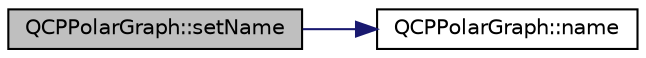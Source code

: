 digraph "QCPPolarGraph::setName"
{
 // LATEX_PDF_SIZE
  edge [fontname="Helvetica",fontsize="10",labelfontname="Helvetica",labelfontsize="10"];
  node [fontname="Helvetica",fontsize="10",shape=record];
  rankdir="LR";
  Node1 [label="QCPPolarGraph::setName",height=0.2,width=0.4,color="black", fillcolor="grey75", style="filled", fontcolor="black",tooltip=" "];
  Node1 -> Node2 [color="midnightblue",fontsize="10",style="solid",fontname="Helvetica"];
  Node2 [label="QCPPolarGraph::name",height=0.2,width=0.4,color="black", fillcolor="white", style="filled",URL="$classQCPPolarGraph.html#a2688b7f85cb4f1efe9a0646f6ac86f96",tooltip=" "];
}
